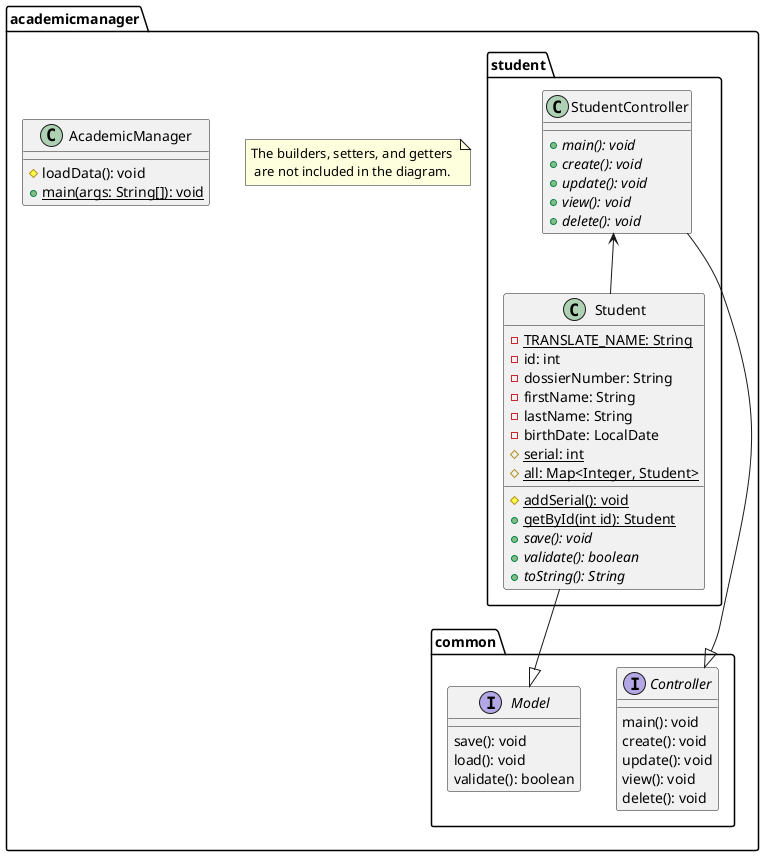 @startuml AcademicManager


package academicmanager {
    note "The builders, setters, and getters \n are not included in the diagram." as N1

    class AcademicManager {
        # loadData(): void
        {static} + main(args: String[]): void
    }

    ' ==========================================================================

    package common {

        interface Model {
            save(): void
            load(): void
            validate(): boolean
        }

        interface Controller {
            main(): void
            create(): void
            update(): void
            view(): void
            delete(): void
        }

    }

    ' ==========================================================================

    package student {
        
        class Student {
            {static} - TRANSLATE_NAME: String
            - id: int
            - dossierNumber: String
            - firstName: String
            - lastName: String
            - birthDate: LocalDate
            {static} # serial: int
            {static} # all: Map<Integer, Student>

            {static} # addSerial(): void
            {static} + getById(int id): Student
            {abstract} + save(): void
            {abstract} + validate(): boolean
            {abstract} + toString(): String
        }

        class StudentController {
            {abstract} + main(): void
            {abstract} + create(): void
            {abstract} + update(): void
            {abstract} + view(): void
            {abstract} + delete(): void
        }

    }
}

' ==============================================================================
' estudiantes 

Student --|> Model

StudentController --|> Controller
StudentController <-- Student

' ==============================================================================

@enduml